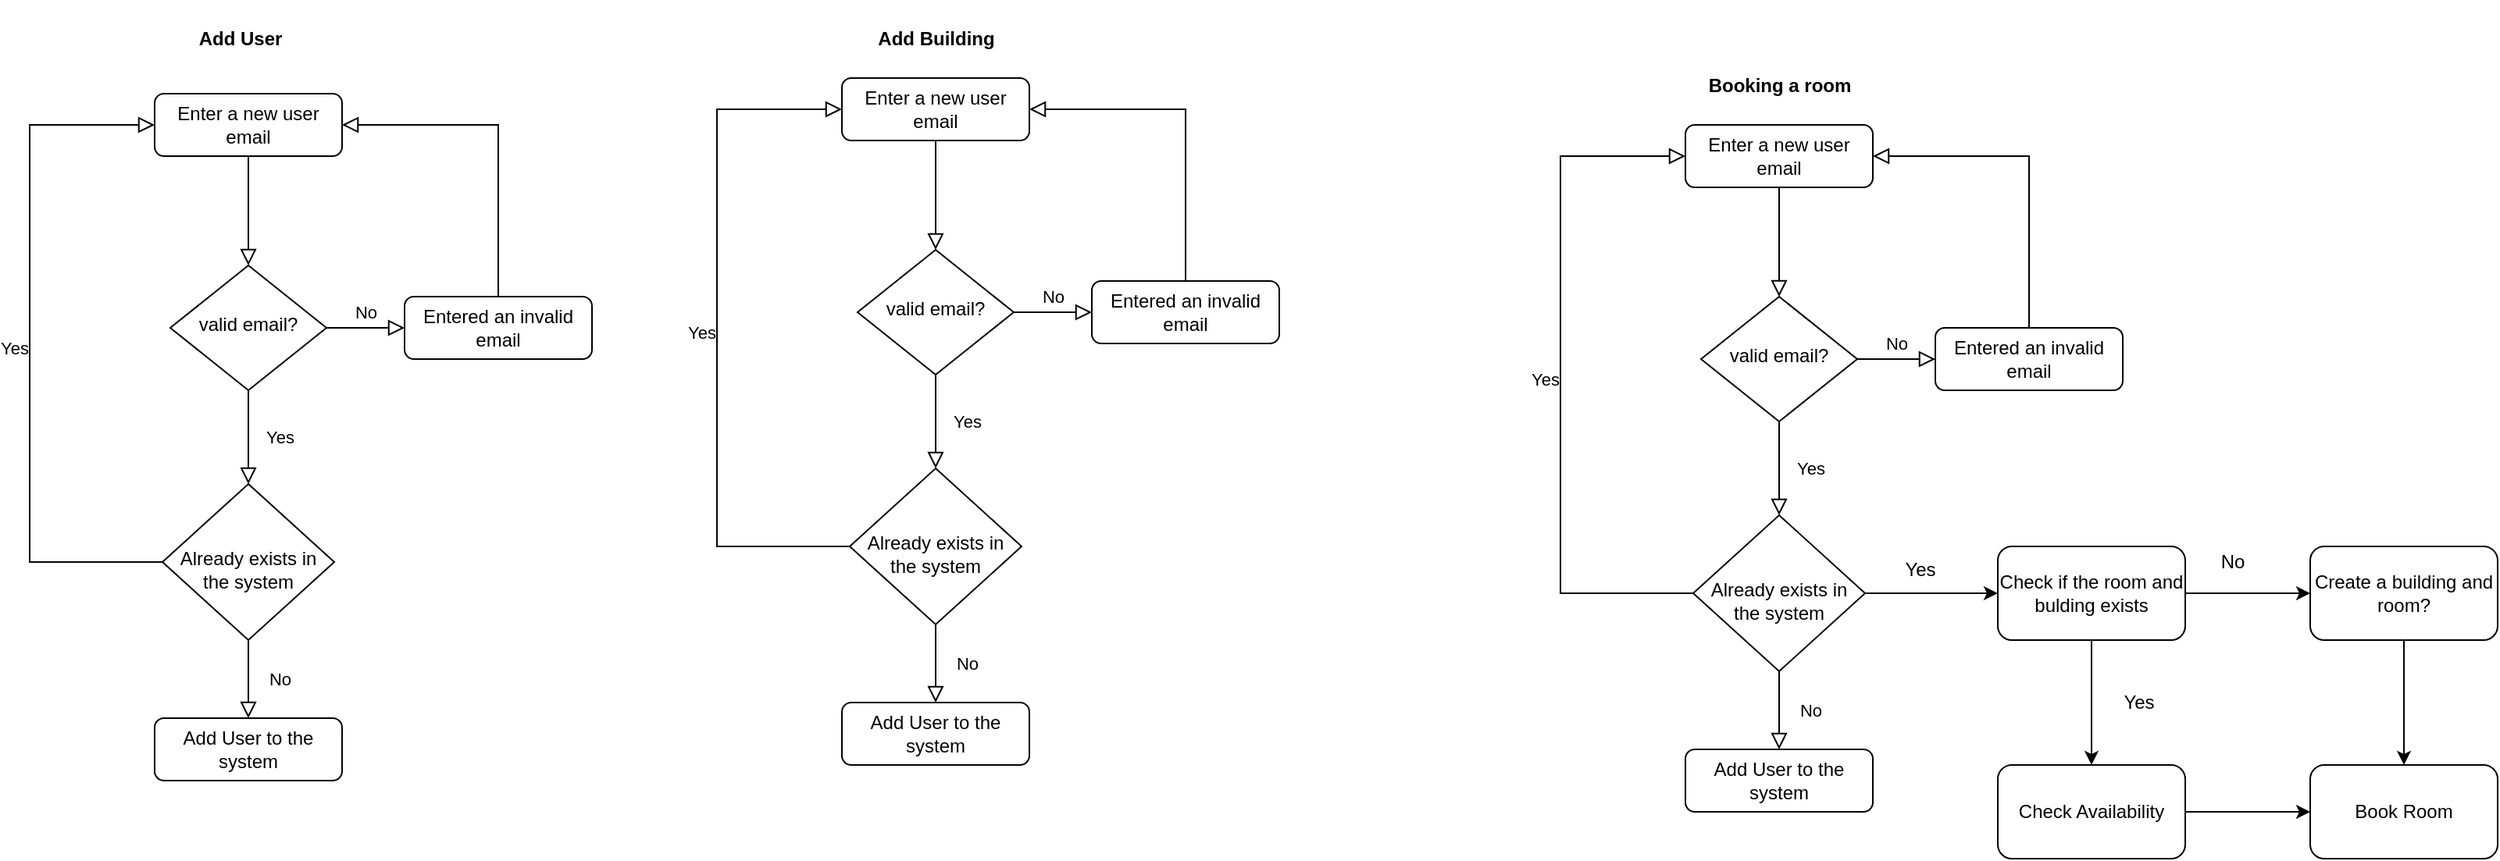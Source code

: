 <mxfile version="20.3.0" type="device"><diagram id="C5RBs43oDa-KdzZeNtuy" name="Page-1"><mxGraphModel dx="1103" dy="756" grid="1" gridSize="10" guides="1" tooltips="1" connect="1" arrows="1" fold="1" page="1" pageScale="1" pageWidth="827" pageHeight="1169" math="0" shadow="0"><root><mxCell id="WIyWlLk6GJQsqaUBKTNV-0"/><mxCell id="WIyWlLk6GJQsqaUBKTNV-1" parent="WIyWlLk6GJQsqaUBKTNV-0"/><mxCell id="WIyWlLk6GJQsqaUBKTNV-2" value="" style="rounded=0;html=1;jettySize=auto;orthogonalLoop=1;fontSize=11;endArrow=block;endFill=0;endSize=8;strokeWidth=1;shadow=0;labelBackgroundColor=none;edgeStyle=orthogonalEdgeStyle;" parent="WIyWlLk6GJQsqaUBKTNV-1" source="WIyWlLk6GJQsqaUBKTNV-3" target="WIyWlLk6GJQsqaUBKTNV-6" edge="1"><mxGeometry relative="1" as="geometry"/></mxCell><mxCell id="WIyWlLk6GJQsqaUBKTNV-3" value="Enter a new user email" style="rounded=1;whiteSpace=wrap;html=1;fontSize=12;glass=0;strokeWidth=1;shadow=0;" parent="WIyWlLk6GJQsqaUBKTNV-1" vertex="1"><mxGeometry x="160" y="80" width="120" height="40" as="geometry"/></mxCell><mxCell id="WIyWlLk6GJQsqaUBKTNV-4" value="Yes" style="rounded=0;html=1;jettySize=auto;orthogonalLoop=1;fontSize=11;endArrow=block;endFill=0;endSize=8;strokeWidth=1;shadow=0;labelBackgroundColor=none;edgeStyle=orthogonalEdgeStyle;" parent="WIyWlLk6GJQsqaUBKTNV-1" source="WIyWlLk6GJQsqaUBKTNV-6" target="WIyWlLk6GJQsqaUBKTNV-10" edge="1"><mxGeometry y="20" relative="1" as="geometry"><mxPoint as="offset"/></mxGeometry></mxCell><mxCell id="WIyWlLk6GJQsqaUBKTNV-5" value="No" style="edgeStyle=orthogonalEdgeStyle;rounded=0;html=1;jettySize=auto;orthogonalLoop=1;fontSize=11;endArrow=block;endFill=0;endSize=8;strokeWidth=1;shadow=0;labelBackgroundColor=none;" parent="WIyWlLk6GJQsqaUBKTNV-1" source="WIyWlLk6GJQsqaUBKTNV-6" target="WIyWlLk6GJQsqaUBKTNV-7" edge="1"><mxGeometry y="10" relative="1" as="geometry"><mxPoint as="offset"/></mxGeometry></mxCell><mxCell id="WIyWlLk6GJQsqaUBKTNV-6" value="valid email?" style="rhombus;whiteSpace=wrap;html=1;shadow=0;fontFamily=Helvetica;fontSize=12;align=center;strokeWidth=1;spacing=6;spacingTop=-4;" parent="WIyWlLk6GJQsqaUBKTNV-1" vertex="1"><mxGeometry x="170" y="190" width="100" height="80" as="geometry"/></mxCell><mxCell id="WIyWlLk6GJQsqaUBKTNV-7" value="Entered an invalid email" style="rounded=1;whiteSpace=wrap;html=1;fontSize=12;glass=0;strokeWidth=1;shadow=0;" parent="WIyWlLk6GJQsqaUBKTNV-1" vertex="1"><mxGeometry x="320" y="210" width="120" height="40" as="geometry"/></mxCell><mxCell id="WIyWlLk6GJQsqaUBKTNV-9" value="Yes" style="edgeStyle=orthogonalEdgeStyle;rounded=0;html=1;jettySize=auto;orthogonalLoop=1;fontSize=11;endArrow=block;endFill=0;endSize=8;strokeWidth=1;shadow=0;labelBackgroundColor=none;exitX=0;exitY=0.5;exitDx=0;exitDy=0;" parent="WIyWlLk6GJQsqaUBKTNV-1" source="WIyWlLk6GJQsqaUBKTNV-10" target="WIyWlLk6GJQsqaUBKTNV-3" edge="1"><mxGeometry y="10" relative="1" as="geometry"><mxPoint as="offset"/><mxPoint x="150" y="100" as="targetPoint"/><Array as="points"><mxPoint x="80" y="380"/><mxPoint x="80" y="100"/></Array></mxGeometry></mxCell><mxCell id="WIyWlLk6GJQsqaUBKTNV-10" value="&lt;br&gt;Already exists in the system" style="rhombus;whiteSpace=wrap;html=1;shadow=0;fontFamily=Helvetica;fontSize=12;align=center;strokeWidth=1;spacing=6;spacingTop=-4;" parent="WIyWlLk6GJQsqaUBKTNV-1" vertex="1"><mxGeometry x="165" y="330" width="110" height="100" as="geometry"/></mxCell><mxCell id="Ulc9RSoprbTF4qOiVPLU-0" value="&lt;b&gt;Add User&lt;/b&gt;" style="text;html=1;strokeColor=none;fillColor=none;align=center;verticalAlign=middle;whiteSpace=wrap;rounded=0;" parent="WIyWlLk6GJQsqaUBKTNV-1" vertex="1"><mxGeometry x="70" y="20" width="290" height="50" as="geometry"/></mxCell><mxCell id="Ulc9RSoprbTF4qOiVPLU-2" value="" style="rounded=0;html=1;jettySize=auto;orthogonalLoop=1;fontSize=11;endArrow=block;endFill=0;endSize=8;strokeWidth=1;shadow=0;labelBackgroundColor=none;edgeStyle=orthogonalEdgeStyle;exitX=0.5;exitY=0;exitDx=0;exitDy=0;entryX=1;entryY=0.5;entryDx=0;entryDy=0;" parent="WIyWlLk6GJQsqaUBKTNV-1" source="WIyWlLk6GJQsqaUBKTNV-7" target="WIyWlLk6GJQsqaUBKTNV-3" edge="1"><mxGeometry relative="1" as="geometry"><mxPoint x="230" y="130" as="sourcePoint"/><mxPoint x="230" y="180" as="targetPoint"/></mxGeometry></mxCell><mxCell id="Ulc9RSoprbTF4qOiVPLU-15" value="Add User to the system" style="rounded=1;whiteSpace=wrap;html=1;fontSize=12;glass=0;strokeWidth=1;shadow=0;" parent="WIyWlLk6GJQsqaUBKTNV-1" vertex="1"><mxGeometry x="160" y="480" width="120" height="40" as="geometry"/></mxCell><mxCell id="Ulc9RSoprbTF4qOiVPLU-17" value="No" style="rounded=0;html=1;jettySize=auto;orthogonalLoop=1;fontSize=11;endArrow=block;endFill=0;endSize=8;strokeWidth=1;shadow=0;labelBackgroundColor=none;edgeStyle=orthogonalEdgeStyle;exitX=0.5;exitY=1;exitDx=0;exitDy=0;" parent="WIyWlLk6GJQsqaUBKTNV-1" source="WIyWlLk6GJQsqaUBKTNV-10" target="Ulc9RSoprbTF4qOiVPLU-15" edge="1"><mxGeometry y="20" relative="1" as="geometry"><mxPoint as="offset"/><mxPoint x="230" y="260" as="sourcePoint"/><mxPoint x="230" y="340" as="targetPoint"/></mxGeometry></mxCell><mxCell id="Ulc9RSoprbTF4qOiVPLU-19" value="" style="rounded=0;html=1;jettySize=auto;orthogonalLoop=1;fontSize=11;endArrow=block;endFill=0;endSize=8;strokeWidth=1;shadow=0;labelBackgroundColor=none;edgeStyle=orthogonalEdgeStyle;" parent="WIyWlLk6GJQsqaUBKTNV-1" source="Ulc9RSoprbTF4qOiVPLU-20" target="Ulc9RSoprbTF4qOiVPLU-23" edge="1"><mxGeometry relative="1" as="geometry"/></mxCell><mxCell id="Ulc9RSoprbTF4qOiVPLU-20" value="Enter a new user email" style="rounded=1;whiteSpace=wrap;html=1;fontSize=12;glass=0;strokeWidth=1;shadow=0;" parent="WIyWlLk6GJQsqaUBKTNV-1" vertex="1"><mxGeometry x="600" y="70" width="120" height="40" as="geometry"/></mxCell><mxCell id="Ulc9RSoprbTF4qOiVPLU-21" value="Yes" style="rounded=0;html=1;jettySize=auto;orthogonalLoop=1;fontSize=11;endArrow=block;endFill=0;endSize=8;strokeWidth=1;shadow=0;labelBackgroundColor=none;edgeStyle=orthogonalEdgeStyle;" parent="WIyWlLk6GJQsqaUBKTNV-1" source="Ulc9RSoprbTF4qOiVPLU-23" target="Ulc9RSoprbTF4qOiVPLU-26" edge="1"><mxGeometry y="20" relative="1" as="geometry"><mxPoint as="offset"/></mxGeometry></mxCell><mxCell id="Ulc9RSoprbTF4qOiVPLU-22" value="No" style="edgeStyle=orthogonalEdgeStyle;rounded=0;html=1;jettySize=auto;orthogonalLoop=1;fontSize=11;endArrow=block;endFill=0;endSize=8;strokeWidth=1;shadow=0;labelBackgroundColor=none;" parent="WIyWlLk6GJQsqaUBKTNV-1" source="Ulc9RSoprbTF4qOiVPLU-23" target="Ulc9RSoprbTF4qOiVPLU-24" edge="1"><mxGeometry y="10" relative="1" as="geometry"><mxPoint as="offset"/></mxGeometry></mxCell><mxCell id="Ulc9RSoprbTF4qOiVPLU-23" value="valid email?" style="rhombus;whiteSpace=wrap;html=1;shadow=0;fontFamily=Helvetica;fontSize=12;align=center;strokeWidth=1;spacing=6;spacingTop=-4;" parent="WIyWlLk6GJQsqaUBKTNV-1" vertex="1"><mxGeometry x="610" y="180" width="100" height="80" as="geometry"/></mxCell><mxCell id="Ulc9RSoprbTF4qOiVPLU-24" value="Entered an invalid email" style="rounded=1;whiteSpace=wrap;html=1;fontSize=12;glass=0;strokeWidth=1;shadow=0;" parent="WIyWlLk6GJQsqaUBKTNV-1" vertex="1"><mxGeometry x="760" y="200" width="120" height="40" as="geometry"/></mxCell><mxCell id="Ulc9RSoprbTF4qOiVPLU-25" value="Yes" style="edgeStyle=orthogonalEdgeStyle;rounded=0;html=1;jettySize=auto;orthogonalLoop=1;fontSize=11;endArrow=block;endFill=0;endSize=8;strokeWidth=1;shadow=0;labelBackgroundColor=none;exitX=0;exitY=0.5;exitDx=0;exitDy=0;" parent="WIyWlLk6GJQsqaUBKTNV-1" source="Ulc9RSoprbTF4qOiVPLU-26" target="Ulc9RSoprbTF4qOiVPLU-20" edge="1"><mxGeometry y="10" relative="1" as="geometry"><mxPoint as="offset"/><mxPoint x="590" y="90" as="targetPoint"/><Array as="points"><mxPoint x="520" y="370"/><mxPoint x="520" y="90"/></Array></mxGeometry></mxCell><mxCell id="Ulc9RSoprbTF4qOiVPLU-26" value="&lt;br&gt;Already exists in the system" style="rhombus;whiteSpace=wrap;html=1;shadow=0;fontFamily=Helvetica;fontSize=12;align=center;strokeWidth=1;spacing=6;spacingTop=-4;" parent="WIyWlLk6GJQsqaUBKTNV-1" vertex="1"><mxGeometry x="605" y="320" width="110" height="100" as="geometry"/></mxCell><mxCell id="Ulc9RSoprbTF4qOiVPLU-27" value="" style="rounded=0;html=1;jettySize=auto;orthogonalLoop=1;fontSize=11;endArrow=block;endFill=0;endSize=8;strokeWidth=1;shadow=0;labelBackgroundColor=none;edgeStyle=orthogonalEdgeStyle;exitX=0.5;exitY=0;exitDx=0;exitDy=0;entryX=1;entryY=0.5;entryDx=0;entryDy=0;" parent="WIyWlLk6GJQsqaUBKTNV-1" source="Ulc9RSoprbTF4qOiVPLU-24" target="Ulc9RSoprbTF4qOiVPLU-20" edge="1"><mxGeometry relative="1" as="geometry"><mxPoint x="670" y="120" as="sourcePoint"/><mxPoint x="670" y="170" as="targetPoint"/></mxGeometry></mxCell><mxCell id="Ulc9RSoprbTF4qOiVPLU-28" value="Add User to the system" style="rounded=1;whiteSpace=wrap;html=1;fontSize=12;glass=0;strokeWidth=1;shadow=0;" parent="WIyWlLk6GJQsqaUBKTNV-1" vertex="1"><mxGeometry x="600" y="470" width="120" height="40" as="geometry"/></mxCell><mxCell id="Ulc9RSoprbTF4qOiVPLU-29" value="No" style="rounded=0;html=1;jettySize=auto;orthogonalLoop=1;fontSize=11;endArrow=block;endFill=0;endSize=8;strokeWidth=1;shadow=0;labelBackgroundColor=none;edgeStyle=orthogonalEdgeStyle;exitX=0.5;exitY=1;exitDx=0;exitDy=0;" parent="WIyWlLk6GJQsqaUBKTNV-1" source="Ulc9RSoprbTF4qOiVPLU-26" target="Ulc9RSoprbTF4qOiVPLU-28" edge="1"><mxGeometry y="20" relative="1" as="geometry"><mxPoint as="offset"/><mxPoint x="670" y="250" as="sourcePoint"/><mxPoint x="670" y="330" as="targetPoint"/></mxGeometry></mxCell><mxCell id="Ulc9RSoprbTF4qOiVPLU-30" value="&lt;b&gt;Add Building&lt;/b&gt;" style="text;html=1;align=center;verticalAlign=middle;resizable=0;points=[];autosize=1;strokeColor=none;fillColor=none;" parent="WIyWlLk6GJQsqaUBKTNV-1" vertex="1"><mxGeometry x="610" y="30" width="100" height="30" as="geometry"/></mxCell><mxCell id="bDSMJOSIkfwNYwpRx54K-36" value="" style="rounded=0;html=1;jettySize=auto;orthogonalLoop=1;fontSize=11;endArrow=block;endFill=0;endSize=8;strokeWidth=1;shadow=0;labelBackgroundColor=none;edgeStyle=orthogonalEdgeStyle;" parent="WIyWlLk6GJQsqaUBKTNV-1" source="bDSMJOSIkfwNYwpRx54K-37" target="bDSMJOSIkfwNYwpRx54K-40" edge="1"><mxGeometry relative="1" as="geometry"/></mxCell><mxCell id="bDSMJOSIkfwNYwpRx54K-37" value="Enter a new user email" style="rounded=1;whiteSpace=wrap;html=1;fontSize=12;glass=0;strokeWidth=1;shadow=0;" parent="WIyWlLk6GJQsqaUBKTNV-1" vertex="1"><mxGeometry x="1140" y="100" width="120" height="40" as="geometry"/></mxCell><mxCell id="bDSMJOSIkfwNYwpRx54K-38" value="Yes" style="rounded=0;html=1;jettySize=auto;orthogonalLoop=1;fontSize=11;endArrow=block;endFill=0;endSize=8;strokeWidth=1;shadow=0;labelBackgroundColor=none;edgeStyle=orthogonalEdgeStyle;" parent="WIyWlLk6GJQsqaUBKTNV-1" source="bDSMJOSIkfwNYwpRx54K-40" target="bDSMJOSIkfwNYwpRx54K-43" edge="1"><mxGeometry y="20" relative="1" as="geometry"><mxPoint as="offset"/></mxGeometry></mxCell><mxCell id="bDSMJOSIkfwNYwpRx54K-39" value="No" style="edgeStyle=orthogonalEdgeStyle;rounded=0;html=1;jettySize=auto;orthogonalLoop=1;fontSize=11;endArrow=block;endFill=0;endSize=8;strokeWidth=1;shadow=0;labelBackgroundColor=none;" parent="WIyWlLk6GJQsqaUBKTNV-1" source="bDSMJOSIkfwNYwpRx54K-40" target="bDSMJOSIkfwNYwpRx54K-41" edge="1"><mxGeometry y="10" relative="1" as="geometry"><mxPoint as="offset"/></mxGeometry></mxCell><mxCell id="bDSMJOSIkfwNYwpRx54K-40" value="valid email?" style="rhombus;whiteSpace=wrap;html=1;shadow=0;fontFamily=Helvetica;fontSize=12;align=center;strokeWidth=1;spacing=6;spacingTop=-4;" parent="WIyWlLk6GJQsqaUBKTNV-1" vertex="1"><mxGeometry x="1150" y="210" width="100" height="80" as="geometry"/></mxCell><mxCell id="bDSMJOSIkfwNYwpRx54K-41" value="Entered an invalid email" style="rounded=1;whiteSpace=wrap;html=1;fontSize=12;glass=0;strokeWidth=1;shadow=0;" parent="WIyWlLk6GJQsqaUBKTNV-1" vertex="1"><mxGeometry x="1300" y="230" width="120" height="40" as="geometry"/></mxCell><mxCell id="bDSMJOSIkfwNYwpRx54K-42" value="Yes" style="edgeStyle=orthogonalEdgeStyle;rounded=0;html=1;jettySize=auto;orthogonalLoop=1;fontSize=11;endArrow=block;endFill=0;endSize=8;strokeWidth=1;shadow=0;labelBackgroundColor=none;exitX=0;exitY=0.5;exitDx=0;exitDy=0;" parent="WIyWlLk6GJQsqaUBKTNV-1" source="bDSMJOSIkfwNYwpRx54K-43" target="bDSMJOSIkfwNYwpRx54K-37" edge="1"><mxGeometry y="10" relative="1" as="geometry"><mxPoint as="offset"/><mxPoint x="1130" y="120" as="targetPoint"/><Array as="points"><mxPoint x="1060" y="400"/><mxPoint x="1060" y="120"/></Array></mxGeometry></mxCell><mxCell id="bDSMJOSIkfwNYwpRx54K-49" value="" style="edgeStyle=orthogonalEdgeStyle;rounded=0;orthogonalLoop=1;jettySize=auto;html=1;" parent="WIyWlLk6GJQsqaUBKTNV-1" source="bDSMJOSIkfwNYwpRx54K-43" target="bDSMJOSIkfwNYwpRx54K-48" edge="1"><mxGeometry relative="1" as="geometry"/></mxCell><mxCell id="bDSMJOSIkfwNYwpRx54K-43" value="&lt;br&gt;Already exists in the system" style="rhombus;whiteSpace=wrap;html=1;shadow=0;fontFamily=Helvetica;fontSize=12;align=center;strokeWidth=1;spacing=6;spacingTop=-4;" parent="WIyWlLk6GJQsqaUBKTNV-1" vertex="1"><mxGeometry x="1145" y="350" width="110" height="100" as="geometry"/></mxCell><mxCell id="bDSMJOSIkfwNYwpRx54K-44" value="" style="rounded=0;html=1;jettySize=auto;orthogonalLoop=1;fontSize=11;endArrow=block;endFill=0;endSize=8;strokeWidth=1;shadow=0;labelBackgroundColor=none;edgeStyle=orthogonalEdgeStyle;exitX=0.5;exitY=0;exitDx=0;exitDy=0;entryX=1;entryY=0.5;entryDx=0;entryDy=0;" parent="WIyWlLk6GJQsqaUBKTNV-1" source="bDSMJOSIkfwNYwpRx54K-41" target="bDSMJOSIkfwNYwpRx54K-37" edge="1"><mxGeometry relative="1" as="geometry"><mxPoint x="1210" y="150" as="sourcePoint"/><mxPoint x="1210" y="200" as="targetPoint"/></mxGeometry></mxCell><mxCell id="bDSMJOSIkfwNYwpRx54K-45" value="Add User to the system" style="rounded=1;whiteSpace=wrap;html=1;fontSize=12;glass=0;strokeWidth=1;shadow=0;" parent="WIyWlLk6GJQsqaUBKTNV-1" vertex="1"><mxGeometry x="1140" y="500" width="120" height="40" as="geometry"/></mxCell><mxCell id="bDSMJOSIkfwNYwpRx54K-46" value="No" style="rounded=0;html=1;jettySize=auto;orthogonalLoop=1;fontSize=11;endArrow=block;endFill=0;endSize=8;strokeWidth=1;shadow=0;labelBackgroundColor=none;edgeStyle=orthogonalEdgeStyle;exitX=0.5;exitY=1;exitDx=0;exitDy=0;" parent="WIyWlLk6GJQsqaUBKTNV-1" source="bDSMJOSIkfwNYwpRx54K-43" target="bDSMJOSIkfwNYwpRx54K-45" edge="1"><mxGeometry y="20" relative="1" as="geometry"><mxPoint as="offset"/><mxPoint x="1210" y="280" as="sourcePoint"/><mxPoint x="1210" y="360" as="targetPoint"/></mxGeometry></mxCell><mxCell id="bDSMJOSIkfwNYwpRx54K-47" value="&lt;b&gt;Booking a room&lt;/b&gt;" style="text;html=1;align=center;verticalAlign=middle;resizable=0;points=[];autosize=1;strokeColor=none;fillColor=none;" parent="WIyWlLk6GJQsqaUBKTNV-1" vertex="1"><mxGeometry x="1145" y="60" width="110" height="30" as="geometry"/></mxCell><mxCell id="bDSMJOSIkfwNYwpRx54K-51" value="" style="edgeStyle=orthogonalEdgeStyle;rounded=0;orthogonalLoop=1;jettySize=auto;html=1;" parent="WIyWlLk6GJQsqaUBKTNV-1" source="bDSMJOSIkfwNYwpRx54K-48" target="bDSMJOSIkfwNYwpRx54K-50" edge="1"><mxGeometry relative="1" as="geometry"/></mxCell><mxCell id="bDSMJOSIkfwNYwpRx54K-55" value="" style="edgeStyle=orthogonalEdgeStyle;rounded=0;orthogonalLoop=1;jettySize=auto;html=1;" parent="WIyWlLk6GJQsqaUBKTNV-1" source="bDSMJOSIkfwNYwpRx54K-48" target="bDSMJOSIkfwNYwpRx54K-54" edge="1"><mxGeometry relative="1" as="geometry"/></mxCell><mxCell id="bDSMJOSIkfwNYwpRx54K-48" value="Check if the room and bulding exists" style="rounded=1;whiteSpace=wrap;html=1;" parent="WIyWlLk6GJQsqaUBKTNV-1" vertex="1"><mxGeometry x="1340" y="370" width="120" height="60" as="geometry"/></mxCell><mxCell id="bDSMJOSIkfwNYwpRx54K-53" value="" style="edgeStyle=orthogonalEdgeStyle;rounded=0;orthogonalLoop=1;jettySize=auto;html=1;" parent="WIyWlLk6GJQsqaUBKTNV-1" source="bDSMJOSIkfwNYwpRx54K-50" target="bDSMJOSIkfwNYwpRx54K-52" edge="1"><mxGeometry relative="1" as="geometry"/></mxCell><mxCell id="bDSMJOSIkfwNYwpRx54K-50" value="Check Availability" style="whiteSpace=wrap;html=1;rounded=1;" parent="WIyWlLk6GJQsqaUBKTNV-1" vertex="1"><mxGeometry x="1340" y="510" width="120" height="60" as="geometry"/></mxCell><mxCell id="bDSMJOSIkfwNYwpRx54K-52" value="Book Room" style="whiteSpace=wrap;html=1;rounded=1;" parent="WIyWlLk6GJQsqaUBKTNV-1" vertex="1"><mxGeometry x="1540" y="510" width="120" height="60" as="geometry"/></mxCell><mxCell id="bDSMJOSIkfwNYwpRx54K-56" value="" style="edgeStyle=orthogonalEdgeStyle;rounded=0;orthogonalLoop=1;jettySize=auto;html=1;" parent="WIyWlLk6GJQsqaUBKTNV-1" source="bDSMJOSIkfwNYwpRx54K-54" target="bDSMJOSIkfwNYwpRx54K-52" edge="1"><mxGeometry relative="1" as="geometry"/></mxCell><mxCell id="bDSMJOSIkfwNYwpRx54K-54" value="Create a building and room?" style="whiteSpace=wrap;html=1;rounded=1;" parent="WIyWlLk6GJQsqaUBKTNV-1" vertex="1"><mxGeometry x="1540" y="370" width="120" height="60" as="geometry"/></mxCell><mxCell id="bDSMJOSIkfwNYwpRx54K-57" value="No" style="text;html=1;align=center;verticalAlign=middle;resizable=0;points=[];autosize=1;strokeColor=none;fillColor=none;" parent="WIyWlLk6GJQsqaUBKTNV-1" vertex="1"><mxGeometry x="1470" y="365" width="40" height="30" as="geometry"/></mxCell><mxCell id="bDSMJOSIkfwNYwpRx54K-58" value="Yes" style="text;html=1;align=center;verticalAlign=middle;resizable=0;points=[];autosize=1;strokeColor=none;fillColor=none;" parent="WIyWlLk6GJQsqaUBKTNV-1" vertex="1"><mxGeometry x="1410" y="455" width="40" height="30" as="geometry"/></mxCell><mxCell id="bDSMJOSIkfwNYwpRx54K-59" value="Yes" style="text;html=1;align=center;verticalAlign=middle;resizable=0;points=[];autosize=1;strokeColor=none;fillColor=none;" parent="WIyWlLk6GJQsqaUBKTNV-1" vertex="1"><mxGeometry x="1270" y="370" width="40" height="30" as="geometry"/></mxCell></root></mxGraphModel></diagram></mxfile>